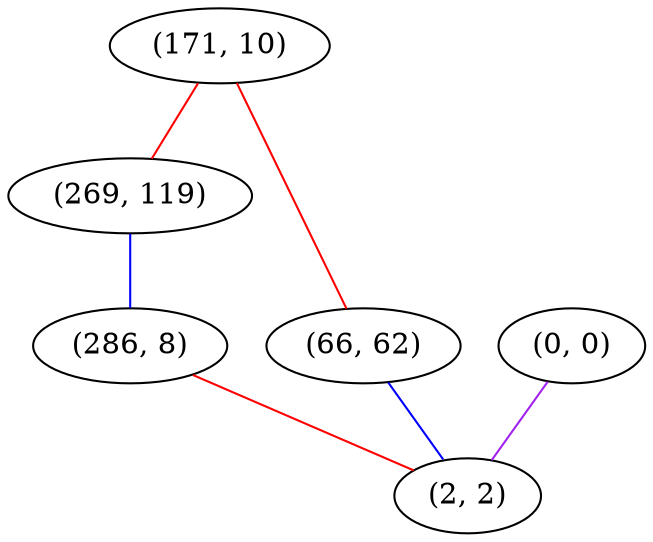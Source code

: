 graph "" {
"(171, 10)";
"(269, 119)";
"(66, 62)";
"(286, 8)";
"(0, 0)";
"(2, 2)";
"(171, 10)" -- "(269, 119)"  [color=red, key=0, weight=1];
"(171, 10)" -- "(66, 62)"  [color=red, key=0, weight=1];
"(269, 119)" -- "(286, 8)"  [color=blue, key=0, weight=3];
"(66, 62)" -- "(2, 2)"  [color=blue, key=0, weight=3];
"(286, 8)" -- "(2, 2)"  [color=red, key=0, weight=1];
"(0, 0)" -- "(2, 2)"  [color=purple, key=0, weight=4];
}
